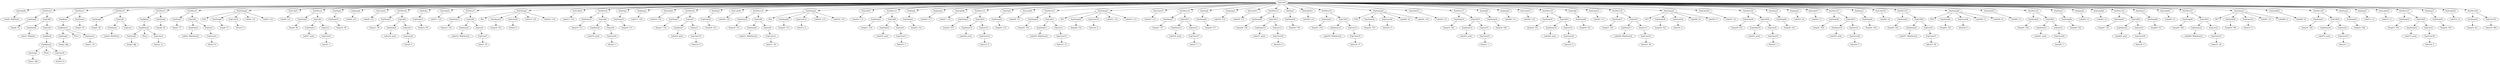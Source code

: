 digraph {
	ordering = out;
	StatLabel24 -> "Label74: L2";
	ExpTemp54 -> "Temp54: T30";
	ExpCall25 -> ExpName25;
	ExpCall25 -> ExpList25;
	ExpName25 -> "Label73: print";
	StatJump7 -> "Label71: L2";
	ExpTemp52 -> "Temp52: T29";
	ExpList24 -> ExpConst33;
	ExpCall24 -> ExpName24;
	ExpCall24 -> ExpList24;
	ExpName24 -> "Label70: print";
	StatMove26 -> ExpTemp51;
	StatMove26 -> ExpCall24;
	StatLabel22 -> "Label69: L0";
	ExpConst32 -> "Value32: 0";
	ExpTemp50 -> "Temp50: T28";
	ExpList23 -> ExpConst31;
	ExpConst31 -> "Value31: 50";
	ExpCall23 -> ExpName23;
	ExpCall23 -> ExpList23;
	StatMove25 -> ExpTemp49;
	StatMove25 -> ExpCall23;
	StatLabel21 -> "Label65: L5";
	StatExp13 -> ExpTemp48;
	ExpTemp48 -> "Temp48: T27";
	ExpConst30 -> "Value30: 0";
	ExpConst35 -> "Value35: 999";
	ExpCall22 -> ExpName22;
	ExpCall22 -> ExpList22;
	StatMove24 -> ExpTemp47;
	StatMove24 -> ExpCall22;
	ExpConst29 -> "Value29: 1";
	ExpCall21 -> ExpName21;
	ExpCall21 -> ExpList21;
	StatLabel19 -> "Label60: L3";
	StatCJump6 -> NE6;
	StatCJump6 -> ExpTemp44;
	StatCJump6 -> ExpConst28;
	StatCJump6 -> "Label58: L3";
	StatCJump6 -> "Label59: L4";
	ExpConst27 -> "Value27: 39";
	ExpCall20 -> ExpName20;
	ExpCall20 -> ExpList20;
	StatMove22 -> ExpTemp43;
	StatMove22 -> ExpCall20;
	ExpTemp43 -> "Temp43: T25";
	ExpTemp42 -> "Temp42: T24";
	StatLabel23 -> "Label72: L1";
	StatCJump2 -> NE2;
	StatCJump2 -> ExpTemp20;
	StatCJump2 -> ExpConst12;
	StatCJump2 -> "Label22: L15";
	StatCJump2 -> "Label23: L16";
	StatExp11 -> ExpTemp42;
	ExpTemp16 -> "Temp16: T11";
	ExpList8 -> ExpConst11;
	ExpTemp47 -> "Temp47: T27";
	ExpConst11 -> "Value11: 20";
	ExpList13 -> ExpConst18;
	ExpTemp20 -> "Temp20: T13";
	ExpName0 -> "Label1: BS@Init";
	ExpTemp51 -> "Temp51: T29";
	StatCJump7 -> NE7;
	StatCJump7 -> ExpTemp50;
	StatCJump7 -> ExpConst32;
	StatCJump7 -> "Label67: L0";
	StatCJump7 -> "Label68: L1";
	StatJump2 -> "Label26: L17";
	StatLabel10 -> "Label33: L12";
	ExpList7 -> ExpConst10;
	ExpCall7 -> ExpName7;
	ExpCall7 -> ExpList7;
	StatMove14 -> ExpTemp27;
	StatMove14 -> ExpCall12;
	ExpCall19 -> ExpName19;
	ExpCall19 -> ExpList19;
	ExpTemp23 -> "Temp23: T15";
	StatJump1 -> "Label17: L20";
	StatLabel2 -> "Label9: L22";
	StatJump6 -> "Label62: L5";
	StatMove5 -> ExpTemp9;
	StatMove5 -> ExpCall3;
	ExpCall12 -> ExpName12;
	ExpCall12 -> ExpList12;
	ExpCall6 -> ExpName6;
	ExpCall6 -> ExpList6;
	ExpTemp10 -> "Temp10: T8";
	ExpName22 -> "Label64: print";
	StatLabel4 -> "Label15: L18";
	ExpCall16 -> ExpName16;
	ExpCall16 -> ExpList16;
	StatMove12 -> ExpTemp23;
	StatMove12 -> ExpCall10;
	ExpConst19 -> "Value19: 37";
	ExpConst34 -> "Value34: 0";
	StatCJump1 -> NE1;
	StatCJump1 -> ExpTemp14;
	StatCJump1 -> ExpConst8;
	StatCJump1 -> "Label13: L18";
	StatCJump1 -> "Label14: L19";
	ExpCall3 -> ExpName3;
	ExpCall3 -> ExpList3;
	ExpName16 -> "Label46: print";
	ExpConst25 -> "Value25: 1";
	ExpTemp21 -> "Temp21: T14";
	ExpConst7 -> "Value7: 19";
	ExpCall5 -> ExpName5;
	ExpCall5 -> ExpList5;
	ExpTemp13 -> "Temp13: T10";
	ExpName7 -> "Label19: print";
	StatJump0 -> "Label8: L23";
	ExpCall4 -> ExpName4;
	ExpCall4 -> ExpList4;
	ExpTemp9 -> "Temp9: T8";
	StatJump3 -> "Label35: L14";
	StatExp12 -> ExpTemp46;
	StatLabel5 -> "Label18: L19";
	ExpTemp4 -> "Temp4: T6";
	ExpTemp5 -> "Temp5: $fp";
	ExpTemp1 -> "Temp1: $fp";
	ExpName2 -> "Label3: BS@Search";
	ExpList17 -> ExpConst23;
	ExpTemp15 -> "Temp15: T11";
	ExpName1 -> "Label2: BS@Print";
	StatMove1 -> ExpMem1;
	StatMove1 -> ExpTemp3;
	ExpList18 -> ExpConst25;
	ExpList20 -> ExpConst27;
	ExpConst12 -> "Value12: 0";
	ExpConst28 -> "Value28: 0";
	ExpTemp18 -> "Temp18: T12";
	ExpName4 -> "Label10: print";
	ExpCall14 -> ExpName14;
	ExpCall14 -> ExpList14;
	ExpTemp8 -> "Temp8: T7";
	ExpConst1 -> "Value1: 16";
	StatExp14 -> ExpTemp52;
	ExpName3 -> "Label7: print";
	ExpList6 -> ExpConst9;
	ExpName15 -> "Label43: print";
	ExpTemp53 -> "Temp53: T30";
	ExpTemp19 -> "Temp19: T13";
	StatLabel11 -> "Label36: L13";
	StatExp2 -> ExpTemp16;
	StatCJump0 -> NE0;
	StatCJump0 -> ExpTemp8;
	StatCJump0 -> ExpConst4;
	StatCJump0 -> "Label4: L21";
	StatCJump0 -> "Label5: L22";
	ExpTemp28 -> "Temp28: T17";
	StatMove8 -> ExpTemp15;
	StatMove8 -> ExpCall6;
	StatMove0 -> ExpTemp0;
	StatMove0 -> ExpCall0;
	ExpList4 -> ExpConst6;
	ExpTemp27 -> "Temp27: T17";
	ExpCall8 -> ExpName8;
	ExpCall8 -> ExpList8;
	ExpConst15 -> "Value15: 21";
	ExpConst6 -> "Value6: 0";
	ExpMem1 -> ExpBinary1;
	ExpConst0 -> "Value0: 4";
	ExpCall18 -> ExpName18;
	ExpCall18 -> ExpList18;
	ExpName5 -> "Label12: BS@Search";
	ExpList21 -> ExpConst29;
	StatMove19 -> ExpTemp37;
	StatMove19 -> ExpCall17;
	ExpTemp0 -> "Temp0: T5";
	StatMove7 -> ExpTemp13;
	StatMove7 -> ExpCall5;
	ExpTemp7 -> "Temp7: T7";
	ExpName19 -> "Label55: print";
	StatLabel18 -> "Label56: L8";
	ExpCall0 -> ExpName0;
	ExpCall0 -> ExpList0;
	ExpTemp12 -> "Temp12: T9";
	ExpTemp14 -> "Temp14: T10";
	StatLabel6 -> "Label20: L20";
	ExpConst23 -> "Value23: 38";
	ExpMem2 -> ExpBinary2;
	ExpTemp33 -> "Temp33: T20";
	ExpName23 -> "Label66: BS@Search";
	StatExp9 -> ExpTemp36;
	StatLabel1 -> "Label6: L21";
	ExpBinary1 -> ExpTemp2;
	ExpBinary1 -> Plus1;
	ExpBinary1 -> ExpConst1;
	ExpConst10 -> "Value10: 0";
	ExpBinary2 -> ExpTemp5;
	ExpBinary2 -> Plus2;
	ExpBinary2 -> ExpConst2;
	ExpTemp2 -> "Temp2: $fp";
	StatExp0 -> ExpTemp10;
	ExpConst18 -> "Value18: 0";
	ExpConst26 -> "Value26: 0";
	StatMove10 -> ExpTemp19;
	StatMove10 -> ExpCall8;
	ExpName10 -> "Label28: print";
	StatExp1 -> ExpTemp12;
	ExpConst2 -> "Value2: 12";
	ExpCall2 -> ExpName2;
	ExpCall2 -> ExpList2;
	StatMove3 -> ExpMem2;
	StatMove3 -> ExpTemp6;
	ExpList15 -> ExpConst21;
	StatLabel0 -> "Label0: BS@Start";
	ExpConst24 -> "Value24: 0";
	ExpList3 -> ExpConst5;
	StatMove6 -> ExpTemp11;
	StatMove6 -> ExpCall4;
	ExpTemp17 -> "Temp17: T12";
	ExpConst3 -> "Value3: 8";
	ExpList25 -> ExpConst34;
	StatExp7 -> ExpTemp30;
	ExpList2 -> ExpConst3;
	StatMove27 -> ExpTemp53;
	StatMove27 -> ExpCall25;
	ExpTemp22 -> "Temp22: T14";
	StatLabel3 -> "Label11: L23";
	StatMove15 -> ExpTemp29;
	StatMove15 -> ExpCall13;
	ExpConst4 -> "Value4: 0";
	ExpTemp11 -> "Temp11: T9";
	StatMove28 -> ExpTemp55;
	StatMove28 -> ExpConst35;
	ExpName12 -> "Label34: print";
	ExpConst5 -> "Value5: 1";
	ExpTemp39 -> "Temp39: T23";
	ExpTemp44 -> "Temp44: T25";
	StatMove11 -> ExpTemp21;
	StatMove11 -> ExpCall9;
	ExpName9 -> "Label25: print";
	ExpTemp25 -> "Temp25: T16";
	ExpCall9 -> ExpName9;
	ExpCall9 -> ExpList9;
	ExpConst33 -> "Value33: 1";
	ExpTemp49 -> "Temp49: T28";
	ExpConst21 -> "Value21: 1";
	ExpTemp46 -> "Temp46: T26";
	ExpConst13 -> "Value13: 1";
	StatExp4 -> ExpTemp22;
	ExpCall15 -> ExpName15;
	ExpCall15 -> ExpList15;
	ExpTemp3 -> "Temp3: T5";
	ExpTemp6 -> "Temp6: T6";
	StatLabel8 -> "Label27: L16";
	ExpName21 -> "Label61: print";
	StatLabel16 -> "Label51: L6";
	ExpCall10 -> ExpName10;
	ExpCall10 -> ExpList10;
	ExpName8 -> "Label21: BS@Search";
	StatMove2 -> ExpTemp4;
	StatMove2 -> ExpCall1;
	ExpList16 -> ExpConst22;
	ExpConst9 -> "Value9: 1";
	ExpConst14 -> "Value14: 0";
	ExpList10 -> ExpConst14;
	StatExp6 -> ExpTemp28;
	ExpList5 -> ExpConst7;
	ExpTemp31 -> "Temp31: T19";
	ExpTemp24 -> "Temp24: T15";
	StatLabel12 -> "Label38: L14";
	ExpBinary0 -> ExpTemp1;
	ExpBinary0 -> Plus0;
	ExpBinary0 -> ExpConst0;
	StatExp5 -> ExpTemp24;
	StatLabel9 -> "Label29: L17";
	ExpName20 -> "Label57: BS@Search";
	StatMove13 -> ExpTemp25;
	StatMove13 -> ExpCall11;
	ExpName11 -> "Label30: BS@Search";
	ExpList11 -> ExpConst15;
	ExpTemp55 -> "Temp55: $rv";
	ExpList9 -> ExpConst13;
	StatCJump3 -> NE3;
	StatCJump3 -> ExpTemp26;
	StatCJump3 -> ExpConst16;
	StatCJump3 -> "Label31: L12";
	StatCJump3 -> "Label32: L13";
	ExpName14 -> "Label39: BS@Search";
	ExpTemp41 -> "Temp41: T24";
	ExpConst16 -> "Value16: 0";
	ExpConst17 -> "Value17: 1";
	StatExp15 -> ExpTemp54;
	ExpList12 -> ExpConst17;
	ExpTemp29 -> "Temp29: T18";
	StatMove9 -> ExpTemp17;
	StatMove9 -> ExpCall7;
	StatMove4 -> ExpTemp7;
	StatMove4 -> ExpCall2;
	ExpCall13 -> ExpName13;
	ExpCall13 -> ExpList13;
	ExpTemp30 -> "Temp30: T18";
	StatList0 -> StatLabel0;
	StatList0 -> StatMove0;
	StatList0 -> StatMove1;
	StatList0 -> StatMove2;
	StatList0 -> StatMove3;
	StatList0 -> StatMove4;
	StatList0 -> StatCJump0;
	StatList0 -> StatLabel1;
	StatList0 -> StatMove5;
	StatList0 -> StatExp0;
	StatList0 -> StatJump0;
	StatList0 -> StatLabel2;
	StatList0 -> StatMove6;
	StatList0 -> StatExp1;
	StatList0 -> StatLabel3;
	StatList0 -> StatMove7;
	StatList0 -> StatCJump1;
	StatList0 -> StatLabel4;
	StatList0 -> StatMove8;
	StatList0 -> StatExp2;
	StatList0 -> StatJump1;
	StatList0 -> StatLabel5;
	StatList0 -> StatMove9;
	StatList0 -> StatExp3;
	StatList0 -> StatLabel6;
	StatList0 -> StatMove10;
	StatList0 -> StatCJump2;
	StatList0 -> StatLabel7;
	StatList0 -> StatMove11;
	StatList0 -> StatExp4;
	StatList0 -> StatJump2;
	StatList0 -> StatLabel8;
	StatList0 -> StatMove12;
	StatList0 -> StatExp5;
	StatList0 -> StatLabel9;
	StatList0 -> StatMove13;
	StatList0 -> StatCJump3;
	StatList0 -> StatLabel10;
	StatList0 -> StatMove14;
	StatList0 -> StatExp6;
	StatList0 -> StatJump3;
	StatList0 -> StatLabel11;
	StatList0 -> StatMove15;
	StatList0 -> StatExp7;
	StatList0 -> StatLabel12;
	StatList0 -> StatMove16;
	StatList0 -> StatCJump4;
	StatList0 -> StatLabel13;
	StatList0 -> StatMove17;
	StatList0 -> StatExp8;
	StatList0 -> StatJump4;
	StatList0 -> StatLabel14;
	StatList0 -> StatMove18;
	StatList0 -> StatExp9;
	StatList0 -> StatLabel15;
	StatList0 -> StatMove19;
	StatList0 -> StatCJump5;
	StatList0 -> StatLabel16;
	StatList0 -> StatMove20;
	StatList0 -> StatExp10;
	StatList0 -> StatJump5;
	StatList0 -> StatLabel17;
	StatList0 -> StatMove21;
	StatList0 -> StatExp11;
	StatList0 -> StatLabel18;
	StatList0 -> StatMove22;
	StatList0 -> StatCJump6;
	StatList0 -> StatLabel19;
	StatList0 -> StatMove23;
	StatList0 -> StatExp12;
	StatList0 -> StatJump6;
	StatList0 -> StatLabel20;
	StatList0 -> StatMove24;
	StatList0 -> StatExp13;
	StatList0 -> StatLabel21;
	StatList0 -> StatMove25;
	StatList0 -> StatCJump7;
	StatList0 -> StatLabel22;
	StatList0 -> StatMove26;
	StatList0 -> StatExp14;
	StatList0 -> StatJump7;
	StatList0 -> StatLabel23;
	StatList0 -> StatMove27;
	StatList0 -> StatExp15;
	StatList0 -> StatLabel24;
	StatList0 -> StatMove28;
	StatMove16 -> ExpTemp31;
	StatMove16 -> ExpCall14;
	ExpList14 -> ExpConst19;
	StatCJump4 -> NE4;
	StatCJump4 -> ExpTemp32;
	StatCJump4 -> ExpConst20;
	StatCJump4 -> "Label40: L9";
	StatCJump4 -> "Label41: L10";
	ExpTemp32 -> "Temp32: T19";
	ExpConst20 -> "Value20: 0";
	StatLabel13 -> "Label42: L9";
	StatMove17 -> ExpTemp33;
	StatMove17 -> ExpCall15;
	ExpList19 -> ExpConst26;
	StatLabel7 -> "Label24: L15";
	ExpTemp34 -> "Temp34: T20";
	StatLabel20 -> "Label63: L4";
	ExpCall1 -> ExpName1;
	ExpCall1 -> ExpList1;
	StatCJump5 -> NE5;
	StatCJump5 -> ExpTemp38;
	StatCJump5 -> ExpConst24;
	StatCJump5 -> "Label49: L6";
	StatCJump5 -> "Label50: L7";
	StatExp8 -> ExpTemp34;
	StatJump4 -> "Label44: L11";
	StatLabel14 -> "Label45: L10";
	ExpMem0 -> ExpBinary0;
	ExpTemp36 -> "Temp36: T21";
	StatMove18 -> ExpTemp35;
	StatMove18 -> ExpCall16;
	ExpList0 -> ExpMem0;
	ExpConst22 -> "Value22: 0";
	ExpTemp40 -> "Temp40: T23";
	ExpTemp45 -> "Temp45: T26";
	StatLabel15 -> "Label47: L11";
	StatMove21 -> ExpTemp41;
	StatMove21 -> ExpCall19;
	ExpTemp37 -> "Temp37: T22";
	ExpCall11 -> ExpName11;
	ExpCall11 -> ExpList11;
	ExpName17 -> "Label48: BS@Search";
	ExpList22 -> ExpConst30;
	ExpCall17 -> ExpName17;
	ExpCall17 -> ExpList17;
	ExpName6 -> "Label16: print";
	ExpTemp38 -> "Temp38: T22";
	StatMove20 -> ExpTemp39;
	StatMove20 -> ExpCall18;
	StatMove23 -> ExpTemp45;
	StatMove23 -> ExpCall21;
	ExpTemp35 -> "Temp35: T21";
	ExpName13 -> "Label37: print";
	ExpName18 -> "Label52: print";
	ExpTemp26 -> "Temp26: T16";
	StatExp10 -> ExpTemp40;
	ExpConst8 -> "Value8: 0";
	StatExp3 -> ExpTemp18;
	StatLabel17 -> "Label54: L7";
	StatJump5 -> "Label53: L8";
}

